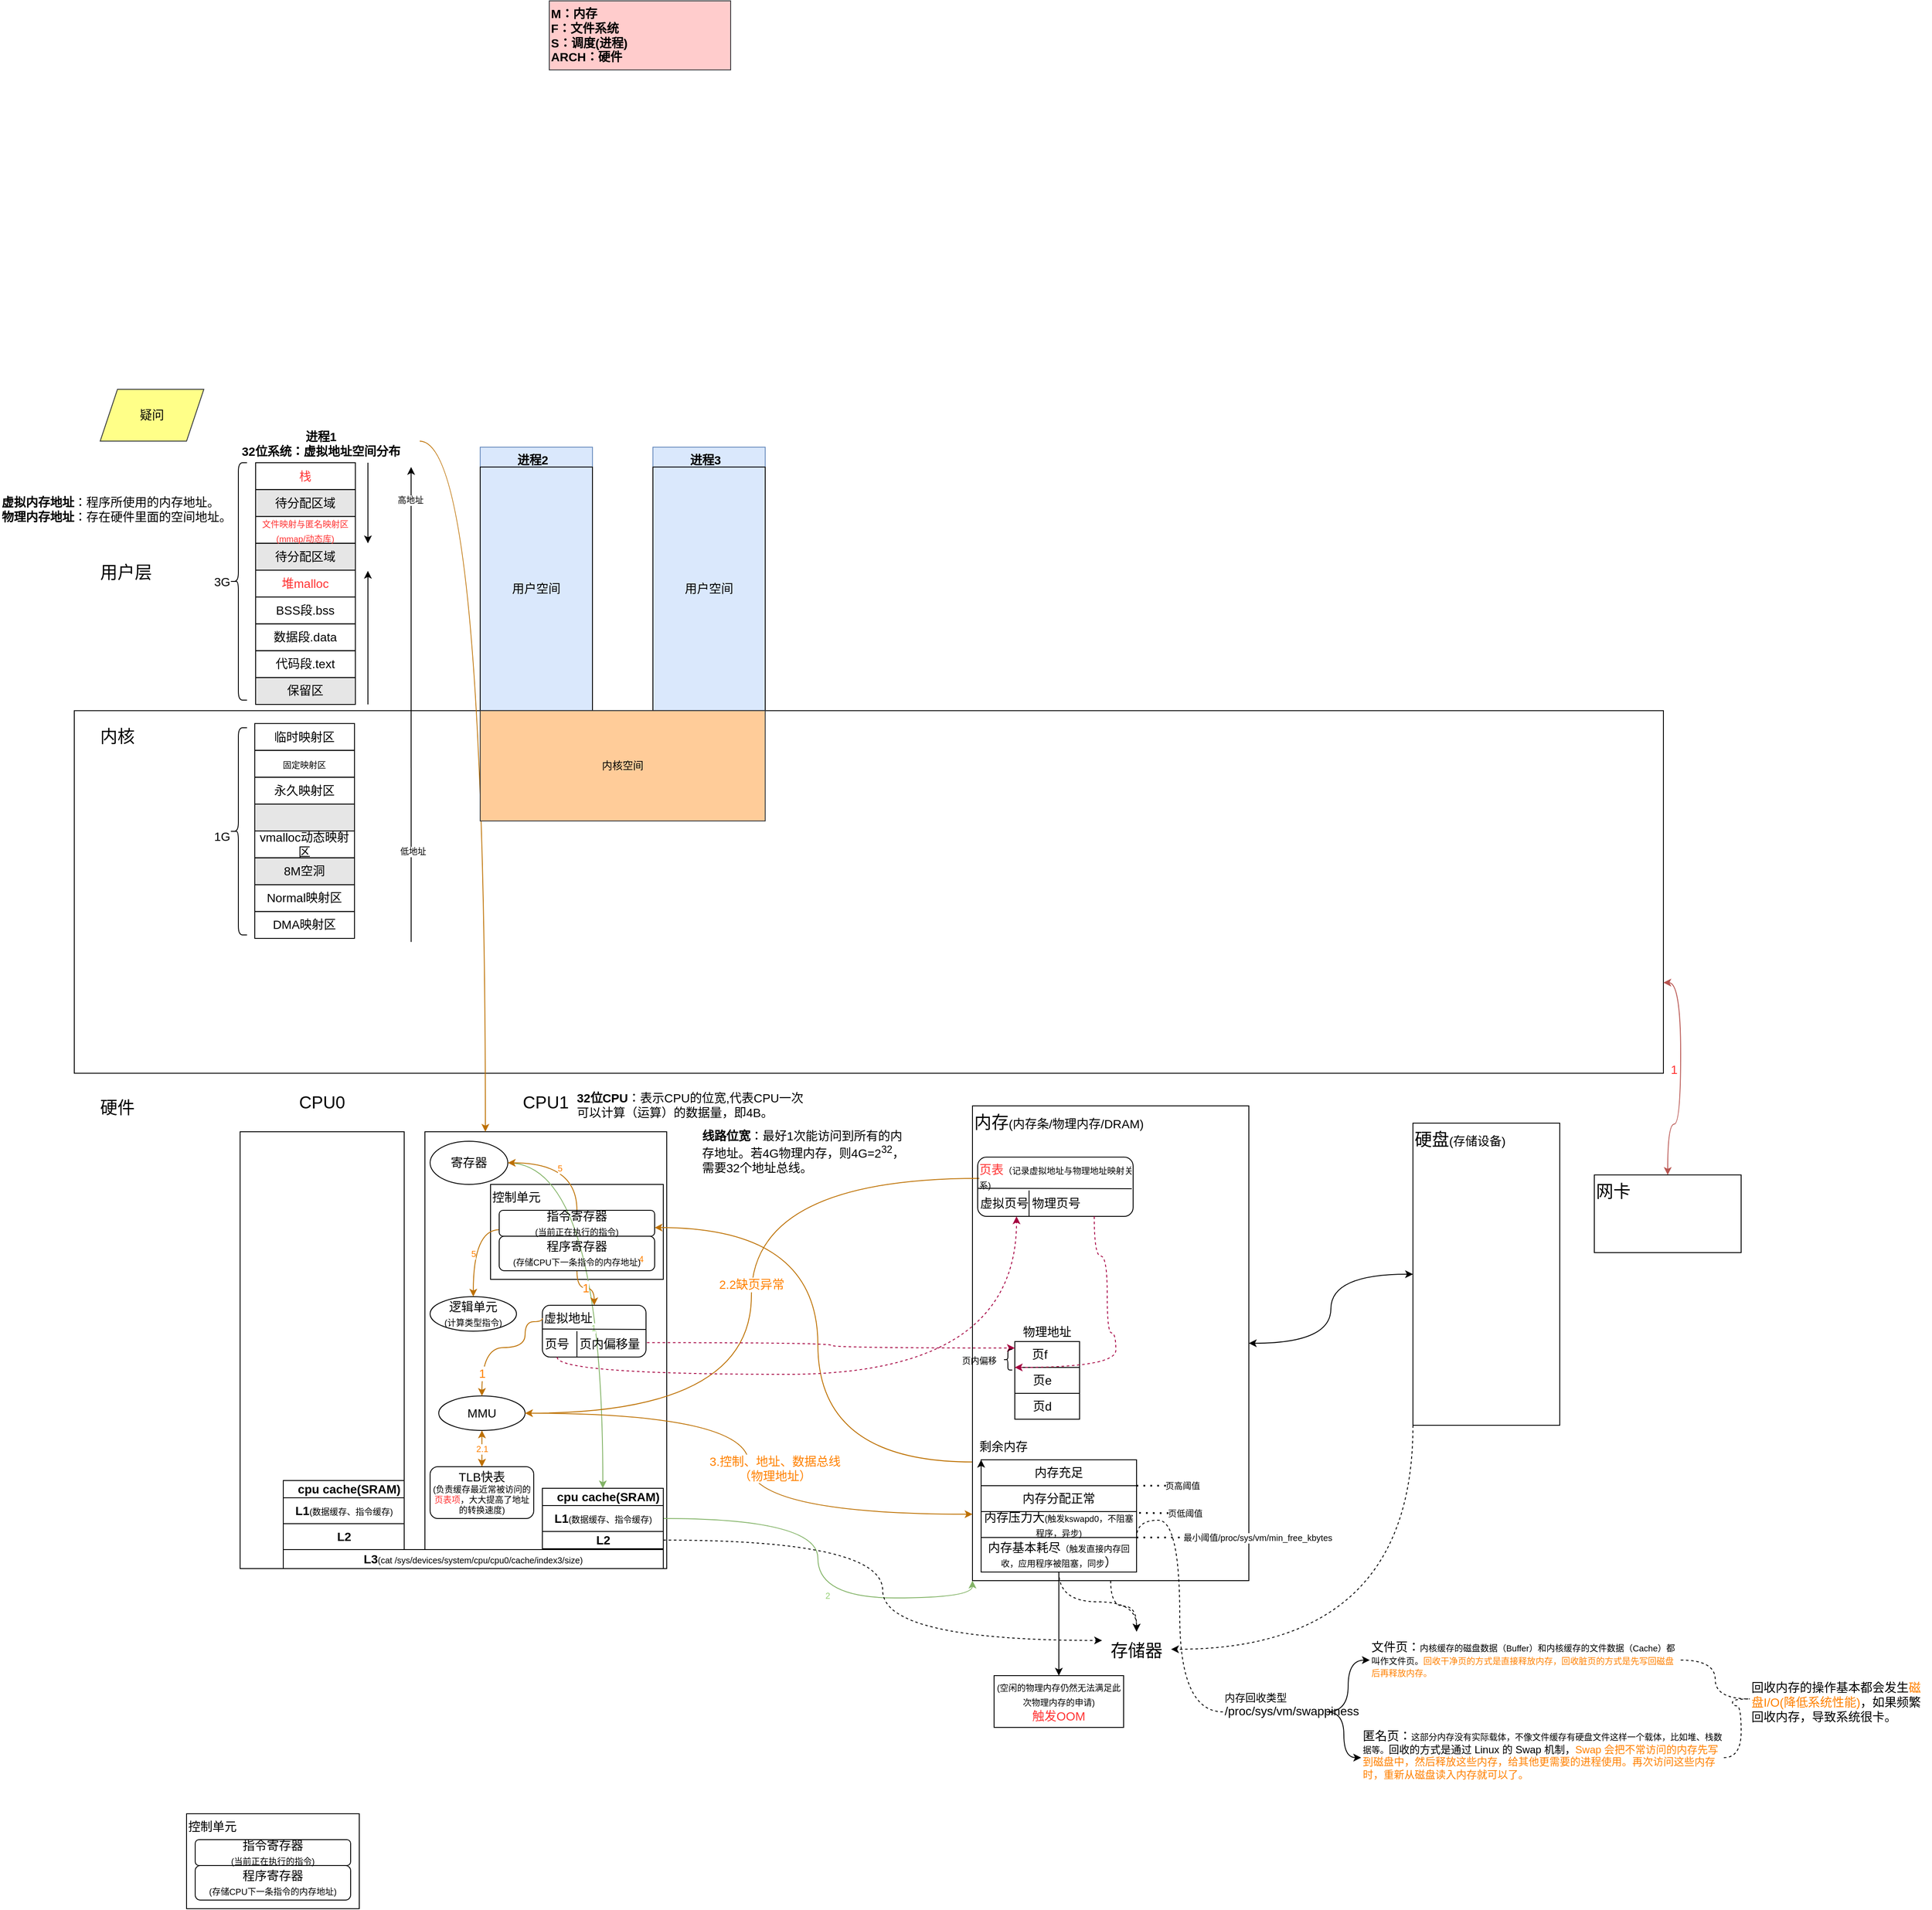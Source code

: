 <mxfile version="21.0.6" type="github">
  <diagram name="第 1 页" id="VpofHfH1nedOJpIeFxnD">
    <mxGraphModel dx="2501" dy="1933" grid="1" gridSize="10" guides="1" tooltips="1" connect="1" arrows="1" fold="1" page="1" pageScale="1" pageWidth="827" pageHeight="1169" math="0" shadow="0">
      <root>
        <mxCell id="0" />
        <mxCell id="1" parent="0" />
        <mxCell id="DIyC-fpvMkbPvDOknml4-1" value="" style="rounded=0;whiteSpace=wrap;html=1;" vertex="1" parent="1">
          <mxGeometry x="-10" y="522.22" width="1840" height="420" as="geometry" />
        </mxCell>
        <mxCell id="DIyC-fpvMkbPvDOknml4-2" value="&lt;p style=&quot;&quot;&gt;&lt;span style=&quot;background-color: initial;&quot;&gt;CPU1&lt;/span&gt;&lt;/p&gt;" style="rounded=0;whiteSpace=wrap;html=1;fontSize=20;fillColor=none;align=center;horizontal=1;fontFamily=Helvetica;flipH=0;flipV=1;labelPosition=center;verticalLabelPosition=top;verticalAlign=bottom;" vertex="1" parent="1">
          <mxGeometry x="396" y="1010" width="280" height="506" as="geometry" />
        </mxCell>
        <mxCell id="DIyC-fpvMkbPvDOknml4-3" value="控制单元" style="rounded=0;whiteSpace=wrap;html=1;fontFamily=Helvetica;fontSize=14;fontColor=#000000;fillColor=none;align=left;verticalAlign=top;" vertex="1" parent="1">
          <mxGeometry x="472" y="1071" width="200" height="110" as="geometry" />
        </mxCell>
        <mxCell id="DIyC-fpvMkbPvDOknml4-4" value="&lt;font style=&quot;font-size: 20px;&quot;&gt;内核&lt;/font&gt;" style="rounded=0;whiteSpace=wrap;html=1;strokeColor=none;fillColor=none;" vertex="1" parent="1">
          <mxGeometry y="530" width="80" height="41" as="geometry" />
        </mxCell>
        <mxCell id="DIyC-fpvMkbPvDOknml4-5" value="&lt;font style=&quot;font-size: 20px;&quot;&gt;硬件&lt;/font&gt;" style="rounded=0;whiteSpace=wrap;html=1;strokeColor=none;fillColor=none;" vertex="1" parent="1">
          <mxGeometry y="960" width="80" height="41" as="geometry" />
        </mxCell>
        <mxCell id="DIyC-fpvMkbPvDOknml4-6" value="&lt;p style=&quot;&quot;&gt;&lt;span style=&quot;background-color: initial;&quot;&gt;CPU0&lt;/span&gt;&lt;/p&gt;" style="rounded=0;whiteSpace=wrap;html=1;fontSize=20;fillColor=none;align=center;horizontal=1;fontFamily=Helvetica;flipH=0;flipV=1;labelPosition=center;verticalLabelPosition=top;verticalAlign=bottom;" vertex="1" parent="1">
          <mxGeometry x="182" y="1010" width="190" height="506" as="geometry" />
        </mxCell>
        <mxCell id="DIyC-fpvMkbPvDOknml4-7" style="edgeStyle=orthogonalEdgeStyle;curved=1;rounded=0;orthogonalLoop=1;jettySize=auto;html=1;fontFamily=Helvetica;fontSize=10;fontColor=#7EA6E0;startArrow=none;startFill=0;endArrow=classic;endFill=1;fillColor=#d5e8d4;strokeColor=#82b366;gradientColor=#97d077;" edge="1" parent="1" source="DIyC-fpvMkbPvDOknml4-9" target="DIyC-fpvMkbPvDOknml4-20">
          <mxGeometry relative="1" as="geometry" />
        </mxCell>
        <mxCell id="DIyC-fpvMkbPvDOknml4-8" value="1" style="edgeLabel;html=1;align=center;verticalAlign=middle;resizable=0;points=[];fontSize=10;fontFamily=Helvetica;fontColor=#97D077;" vertex="1" connectable="0" parent="DIyC-fpvMkbPvDOknml4-7">
          <mxGeometry x="0.234" y="-11" relative="1" as="geometry">
            <mxPoint as="offset" />
          </mxGeometry>
        </mxCell>
        <mxCell id="DIyC-fpvMkbPvDOknml4-9" value="寄存器" style="ellipse;whiteSpace=wrap;html=1;fontFamily=Helvetica;fontSize=14;fillColor=none;" vertex="1" parent="1">
          <mxGeometry x="402" y="1021" width="90" height="50" as="geometry" />
        </mxCell>
        <mxCell id="DIyC-fpvMkbPvDOknml4-10" value="逻辑单元&lt;br&gt;&lt;font style=&quot;font-size: 10px;&quot;&gt;(计算类型指令)&lt;/font&gt;" style="ellipse;whiteSpace=wrap;html=1;fontFamily=Helvetica;fontSize=14;fillColor=none;" vertex="1" parent="1">
          <mxGeometry x="402" y="1201" width="100" height="40" as="geometry" />
        </mxCell>
        <mxCell id="DIyC-fpvMkbPvDOknml4-11" style="edgeStyle=orthogonalEdgeStyle;curved=1;rounded=0;orthogonalLoop=1;jettySize=auto;html=1;exitX=0.5;exitY=1;exitDx=0;exitDy=0;dashed=1;fontFamily=Helvetica;fontSize=14;" edge="1" parent="1" source="DIyC-fpvMkbPvDOknml4-15" target="DIyC-fpvMkbPvDOknml4-27">
          <mxGeometry relative="1" as="geometry" />
        </mxCell>
        <mxCell id="DIyC-fpvMkbPvDOknml4-12" style="edgeStyle=orthogonalEdgeStyle;curved=1;rounded=0;orthogonalLoop=1;jettySize=auto;html=1;exitX=0;exitY=0.75;exitDx=0;exitDy=0;entryX=0.95;entryY=0.455;entryDx=0;entryDy=0;entryPerimeter=0;fontFamily=Helvetica;fontSize=10;fontColor=#000000;startArrow=none;startFill=0;endArrow=classic;endFill=1;fillColor=#f0a30a;strokeColor=#BD7000;" edge="1" parent="1" source="DIyC-fpvMkbPvDOknml4-15" target="DIyC-fpvMkbPvDOknml4-3">
          <mxGeometry relative="1" as="geometry" />
        </mxCell>
        <mxCell id="DIyC-fpvMkbPvDOknml4-13" value="4" style="edgeLabel;html=1;align=center;verticalAlign=middle;resizable=0;points=[];fontSize=10;fontFamily=Helvetica;fontColor=#FF8000;" vertex="1" connectable="0" parent="DIyC-fpvMkbPvDOknml4-12">
          <mxGeometry x="0.179" y="12" relative="1" as="geometry">
            <mxPoint x="-193" y="-38" as="offset" />
          </mxGeometry>
        </mxCell>
        <mxCell id="DIyC-fpvMkbPvDOknml4-14" style="edgeStyle=orthogonalEdgeStyle;curved=1;rounded=0;orthogonalLoop=1;jettySize=auto;html=1;entryX=0;entryY=0.5;entryDx=0;entryDy=0;fontFamily=Helvetica;fontSize=14;fontColor=#FF8000;startArrow=classic;startFill=1;endArrow=classic;endFill=1;" edge="1" parent="1" source="DIyC-fpvMkbPvDOknml4-15" target="DIyC-fpvMkbPvDOknml4-17">
          <mxGeometry relative="1" as="geometry" />
        </mxCell>
        <mxCell id="DIyC-fpvMkbPvDOknml4-15" value="&lt;font style=&quot;font-size: 20px;&quot;&gt;内存&lt;/font&gt;&lt;font style=&quot;font-size: 14px;&quot;&gt;(内存条/物理内存/DRAM)&lt;/font&gt;" style="rounded=0;whiteSpace=wrap;html=1;fontFamily=Helvetica;fontSize=14;fillColor=none;align=left;verticalAlign=top;" vertex="1" parent="1">
          <mxGeometry x="1030" y="980" width="320" height="550" as="geometry" />
        </mxCell>
        <mxCell id="DIyC-fpvMkbPvDOknml4-16" style="edgeStyle=orthogonalEdgeStyle;curved=1;rounded=0;orthogonalLoop=1;jettySize=auto;html=1;exitX=0;exitY=1;exitDx=0;exitDy=0;entryX=1;entryY=0.5;entryDx=0;entryDy=0;dashed=1;fontFamily=Helvetica;fontSize=14;" edge="1" parent="1" source="DIyC-fpvMkbPvDOknml4-17" target="DIyC-fpvMkbPvDOknml4-27">
          <mxGeometry relative="1" as="geometry" />
        </mxCell>
        <mxCell id="DIyC-fpvMkbPvDOknml4-17" value="&lt;span style=&quot;font-size: 20px;&quot;&gt;硬盘&lt;/span&gt;&lt;font style=&quot;font-size: 14px;&quot;&gt;(存储设备)&lt;/font&gt;" style="rounded=0;whiteSpace=wrap;html=1;fontFamily=Helvetica;fontSize=14;fillColor=none;align=left;verticalAlign=top;" vertex="1" parent="1">
          <mxGeometry x="1540" y="1000" width="170" height="350" as="geometry" />
        </mxCell>
        <mxCell id="DIyC-fpvMkbPvDOknml4-18" style="edgeStyle=orthogonalEdgeStyle;curved=1;rounded=0;orthogonalLoop=1;jettySize=auto;html=1;entryX=0;entryY=1;entryDx=0;entryDy=0;fontFamily=Helvetica;fontSize=10;fontColor=#7EA6E0;startArrow=none;startFill=0;endArrow=classic;endFill=1;fillColor=#d5e8d4;strokeColor=#82b366;gradientColor=#97d077;" edge="1" parent="1" source="DIyC-fpvMkbPvDOknml4-20" target="DIyC-fpvMkbPvDOknml4-15">
          <mxGeometry relative="1" as="geometry" />
        </mxCell>
        <mxCell id="DIyC-fpvMkbPvDOknml4-19" value="2" style="edgeLabel;html=1;align=center;verticalAlign=middle;resizable=0;points=[];fontSize=10;fontFamily=Helvetica;fontColor=#97D077;" vertex="1" connectable="0" parent="DIyC-fpvMkbPvDOknml4-18">
          <mxGeometry x="0.198" y="3" relative="1" as="geometry">
            <mxPoint as="offset" />
          </mxGeometry>
        </mxCell>
        <mxCell id="DIyC-fpvMkbPvDOknml4-20" value="&amp;nbsp; &amp;nbsp;cpu cache(SRAM)" style="swimlane;childLayout=stackLayout;resizeParent=1;resizeParentMax=0;horizontal=1;startSize=20;horizontalStack=0;html=1;fontFamily=Helvetica;fontSize=14;fillColor=none;" vertex="1" parent="1">
          <mxGeometry x="532" y="1423" width="140" height="70" as="geometry">
            <mxRectangle x="420" y="1420" width="160" height="30" as="alternateBounds" />
          </mxGeometry>
        </mxCell>
        <mxCell id="DIyC-fpvMkbPvDOknml4-21" value="L1&lt;span style=&quot;font-weight: normal;&quot;&gt;&lt;font style=&quot;font-size: 10px;&quot;&gt;(数据缓存、指令缓存)&lt;/font&gt;&lt;/span&gt;" style="swimlane;startSize=180;horizontal=1;html=1;fontFamily=Helvetica;fontSize=14;fillColor=none;" vertex="1" parent="DIyC-fpvMkbPvDOknml4-20">
          <mxGeometry y="20" width="140" height="30" as="geometry" />
        </mxCell>
        <mxCell id="DIyC-fpvMkbPvDOknml4-22" value="L2" style="swimlane;startSize=180;horizontal=1;html=1;fontFamily=Helvetica;fontSize=14;fillColor=none;" vertex="1" parent="DIyC-fpvMkbPvDOknml4-20">
          <mxGeometry y="50" width="140" height="20" as="geometry" />
        </mxCell>
        <mxCell id="DIyC-fpvMkbPvDOknml4-23" style="edgeStyle=orthogonalEdgeStyle;rounded=0;orthogonalLoop=1;jettySize=auto;html=1;exitX=0.5;exitY=1;exitDx=0;exitDy=0;fontFamily=Helvetica;fontSize=14;" edge="1" parent="DIyC-fpvMkbPvDOknml4-20" source="DIyC-fpvMkbPvDOknml4-22" target="DIyC-fpvMkbPvDOknml4-22">
          <mxGeometry relative="1" as="geometry" />
        </mxCell>
        <mxCell id="DIyC-fpvMkbPvDOknml4-24" style="edgeStyle=orthogonalEdgeStyle;curved=1;rounded=0;orthogonalLoop=1;jettySize=auto;html=1;exitX=0.5;exitY=1;exitDx=0;exitDy=0;entryX=0.5;entryY=0;entryDx=0;entryDy=0;dashed=1;fontFamily=Helvetica;fontSize=14;fontColor=#FF3333;strokeColor=none;endArrow=blockThin;endFill=1;" edge="1" parent="1" source="DIyC-fpvMkbPvDOknml4-26">
          <mxGeometry relative="1" as="geometry">
            <mxPoint x="462" y="1386" as="targetPoint" />
          </mxGeometry>
        </mxCell>
        <mxCell id="DIyC-fpvMkbPvDOknml4-25" value="" style="edgeStyle=orthogonalEdgeStyle;curved=1;rounded=0;orthogonalLoop=1;jettySize=auto;html=1;strokeColor=#FF8000;fontFamily=Helvetica;fontSize=14;fontColor=#FF3333;startArrow=none;startFill=0;endArrow=classic;endFill=1;" edge="1" parent="1" source="DIyC-fpvMkbPvDOknml4-26" target="DIyC-fpvMkbPvDOknml4-78">
          <mxGeometry relative="1" as="geometry" />
        </mxCell>
        <mxCell id="DIyC-fpvMkbPvDOknml4-26" value="MMU" style="ellipse;whiteSpace=wrap;html=1;fontFamily=Helvetica;fontSize=14;fillColor=none;" vertex="1" parent="1">
          <mxGeometry x="412" y="1316" width="100" height="40" as="geometry" />
        </mxCell>
        <mxCell id="DIyC-fpvMkbPvDOknml4-27" value="&lt;span style=&quot;font-size: 20px;&quot;&gt;存储器&lt;/span&gt;" style="rounded=0;whiteSpace=wrap;html=1;strokeColor=none;fillColor=none;" vertex="1" parent="1">
          <mxGeometry x="1180" y="1589" width="80" height="41" as="geometry" />
        </mxCell>
        <mxCell id="DIyC-fpvMkbPvDOknml4-28" style="edgeStyle=orthogonalEdgeStyle;rounded=0;orthogonalLoop=1;jettySize=auto;html=1;entryX=0;entryY=0.25;entryDx=0;entryDy=0;fontFamily=Helvetica;fontSize=14;curved=1;dashed=1;" edge="1" parent="1" source="DIyC-fpvMkbPvDOknml4-22" target="DIyC-fpvMkbPvDOknml4-27">
          <mxGeometry relative="1" as="geometry" />
        </mxCell>
        <mxCell id="DIyC-fpvMkbPvDOknml4-29" value="2.1" style="edgeStyle=orthogonalEdgeStyle;curved=1;rounded=0;orthogonalLoop=1;jettySize=auto;html=1;entryX=0.5;entryY=1;entryDx=0;entryDy=0;fontFamily=Helvetica;fontSize=10;fontColor=#FF8000;startArrow=classic;startFill=1;endArrow=classic;endFill=1;exitX=0.5;exitY=0;exitDx=0;exitDy=0;fillColor=#f0a30a;strokeColor=#BD7000;" edge="1" parent="1" source="DIyC-fpvMkbPvDOknml4-78" target="DIyC-fpvMkbPvDOknml4-26">
          <mxGeometry relative="1" as="geometry">
            <mxPoint x="462" y="1386" as="sourcePoint" />
            <mxPoint as="offset" />
          </mxGeometry>
        </mxCell>
        <mxCell id="DIyC-fpvMkbPvDOknml4-30" value="&lt;span style=&quot;font-size: 20px;&quot;&gt;用户层&lt;/span&gt;" style="rounded=0;whiteSpace=wrap;html=1;strokeColor=none;fillColor=none;" vertex="1" parent="1">
          <mxGeometry x="10" y="340" width="80" height="41" as="geometry" />
        </mxCell>
        <mxCell id="DIyC-fpvMkbPvDOknml4-31" value="&lt;font style=&quot;font-size: 14px;&quot;&gt;&lt;b&gt;32位CPU&lt;/b&gt;：表示CPU的位宽,代表CPU一次可以计算（运算）的数据量，即4B。&lt;br&gt;&lt;br&gt;&lt;/font&gt;" style="rounded=0;whiteSpace=wrap;html=1;strokeColor=none;fillColor=none;align=left;verticalAlign=top;" vertex="1" parent="1">
          <mxGeometry x="570" y="955.5" width="270" height="50" as="geometry" />
        </mxCell>
        <mxCell id="DIyC-fpvMkbPvDOknml4-32" value="" style="group" vertex="1" connectable="0" parent="1">
          <mxGeometry x="130" y="1800" width="190" height="110" as="geometry" />
        </mxCell>
        <mxCell id="DIyC-fpvMkbPvDOknml4-33" value="指令寄存器&lt;br&gt;&lt;font style=&quot;font-size: 10px;&quot;&gt;(当前正在执行的指令)&lt;/font&gt;" style="rounded=1;whiteSpace=wrap;html=1;fontFamily=Helvetica;fontSize=14;fontColor=#000000;fillColor=none;" vertex="1" parent="DIyC-fpvMkbPvDOknml4-32">
          <mxGeometry y="30" width="180" height="30" as="geometry" />
        </mxCell>
        <mxCell id="DIyC-fpvMkbPvDOknml4-34" value="程序寄存器&lt;br&gt;&lt;font style=&quot;font-size: 10px;&quot;&gt;(存储CPU下一条指令的内存地址)&lt;/font&gt;" style="rounded=1;whiteSpace=wrap;html=1;fontFamily=Helvetica;fontSize=14;fontColor=#000000;fillColor=none;" vertex="1" parent="DIyC-fpvMkbPvDOknml4-32">
          <mxGeometry y="60" width="180" height="40" as="geometry" />
        </mxCell>
        <mxCell id="DIyC-fpvMkbPvDOknml4-35" value="控制单元" style="rounded=0;whiteSpace=wrap;html=1;fontFamily=Helvetica;fontSize=14;fontColor=#000000;fillColor=none;align=left;verticalAlign=top;" vertex="1" parent="DIyC-fpvMkbPvDOknml4-32">
          <mxGeometry x="-10" width="200" height="110" as="geometry" />
        </mxCell>
        <mxCell id="DIyC-fpvMkbPvDOknml4-36" style="edgeStyle=orthogonalEdgeStyle;curved=1;rounded=0;orthogonalLoop=1;jettySize=auto;html=1;fontFamily=Helvetica;fontSize=10;fontColor=#000000;startArrow=none;startFill=0;endArrow=classic;endFill=1;exitX=0;exitY=0.75;exitDx=0;exitDy=0;fillColor=#f0a30a;strokeColor=#BD7000;" edge="1" parent="1" source="DIyC-fpvMkbPvDOknml4-40" target="DIyC-fpvMkbPvDOknml4-10">
          <mxGeometry relative="1" as="geometry">
            <Array as="points">
              <mxPoint x="452" y="1124" />
            </Array>
          </mxGeometry>
        </mxCell>
        <mxCell id="DIyC-fpvMkbPvDOknml4-37" value="5" style="edgeLabel;html=1;align=center;verticalAlign=middle;resizable=0;points=[];fontSize=10;fontFamily=Helvetica;fontColor=#FF8000;" vertex="1" connectable="0" parent="DIyC-fpvMkbPvDOknml4-36">
          <mxGeometry x="-0.004" y="7" relative="1" as="geometry">
            <mxPoint x="-7" y="4" as="offset" />
          </mxGeometry>
        </mxCell>
        <mxCell id="DIyC-fpvMkbPvDOknml4-38" style="edgeStyle=orthogonalEdgeStyle;curved=1;rounded=0;orthogonalLoop=1;jettySize=auto;html=1;entryX=1;entryY=0.5;entryDx=0;entryDy=0;fontFamily=Helvetica;fontSize=10;fontColor=#000000;startArrow=none;startFill=0;endArrow=classic;endFill=1;fillColor=#f0a30a;strokeColor=#BD7000;" edge="1" parent="1" source="DIyC-fpvMkbPvDOknml4-40" target="DIyC-fpvMkbPvDOknml4-9">
          <mxGeometry relative="1" as="geometry" />
        </mxCell>
        <mxCell id="DIyC-fpvMkbPvDOknml4-39" value="&lt;font color=&quot;#ff8000&quot;&gt;5&lt;/font&gt;" style="edgeLabel;html=1;align=center;verticalAlign=middle;resizable=0;points=[];fontSize=10;fontFamily=Helvetica;fontColor=#000000;" vertex="1" connectable="0" parent="DIyC-fpvMkbPvDOknml4-38">
          <mxGeometry x="-0.352" y="17" relative="1" as="geometry">
            <mxPoint x="-3" y="-6" as="offset" />
          </mxGeometry>
        </mxCell>
        <mxCell id="DIyC-fpvMkbPvDOknml4-40" value="指令寄存器&lt;br&gt;&lt;font style=&quot;font-size: 10px;&quot;&gt;(当前正在执行的指令)&lt;/font&gt;" style="rounded=1;whiteSpace=wrap;html=1;fontFamily=Helvetica;fontSize=14;fontColor=#000000;fillColor=none;" vertex="1" parent="1">
          <mxGeometry x="482" y="1101" width="180" height="30" as="geometry" />
        </mxCell>
        <mxCell id="DIyC-fpvMkbPvDOknml4-41" value="1" style="edgeStyle=orthogonalEdgeStyle;curved=1;rounded=0;orthogonalLoop=1;jettySize=auto;html=1;strokeColor=#BD7000;fontFamily=Helvetica;fontSize=14;fontColor=#FF8000;startArrow=none;startFill=0;endArrow=classic;endFill=1;fillColor=#f0a30a;" edge="1" parent="1" source="DIyC-fpvMkbPvDOknml4-42" target="DIyC-fpvMkbPvDOknml4-83">
          <mxGeometry relative="1" as="geometry" />
        </mxCell>
        <mxCell id="DIyC-fpvMkbPvDOknml4-42" value="程序寄存器&lt;br&gt;&lt;font style=&quot;font-size: 10px;&quot;&gt;(存储CPU下一条指令的内存地址)&lt;/font&gt;" style="rounded=1;whiteSpace=wrap;html=1;fontFamily=Helvetica;fontSize=14;fontColor=#000000;fillColor=none;" vertex="1" parent="1">
          <mxGeometry x="482" y="1131" width="180" height="40" as="geometry" />
        </mxCell>
        <mxCell id="DIyC-fpvMkbPvDOknml4-43" value="&amp;nbsp; &amp;nbsp;cpu cache(SRAM)" style="swimlane;childLayout=stackLayout;resizeParent=1;resizeParentMax=0;horizontal=1;startSize=20;horizontalStack=0;html=1;fontFamily=Helvetica;fontSize=14;fillColor=none;" vertex="1" parent="1">
          <mxGeometry x="232" y="1414" width="140" height="80" as="geometry">
            <mxRectangle x="420" y="1420" width="160" height="30" as="alternateBounds" />
          </mxGeometry>
        </mxCell>
        <mxCell id="DIyC-fpvMkbPvDOknml4-44" value="L1&lt;span style=&quot;font-weight: normal;&quot;&gt;&lt;font style=&quot;font-size: 10px;&quot;&gt;(数据缓存、指令缓存)&lt;/font&gt;&lt;/span&gt;" style="swimlane;startSize=180;horizontal=1;html=1;fontFamily=Helvetica;fontSize=14;fillColor=none;" vertex="1" parent="DIyC-fpvMkbPvDOknml4-43">
          <mxGeometry y="20" width="140" height="30" as="geometry" />
        </mxCell>
        <mxCell id="DIyC-fpvMkbPvDOknml4-45" value="L2" style="swimlane;startSize=180;horizontal=1;html=1;fontFamily=Helvetica;fontSize=14;fillColor=none;" vertex="1" parent="DIyC-fpvMkbPvDOknml4-43">
          <mxGeometry y="50" width="140" height="30" as="geometry" />
        </mxCell>
        <mxCell id="DIyC-fpvMkbPvDOknml4-46" style="edgeStyle=orthogonalEdgeStyle;rounded=0;orthogonalLoop=1;jettySize=auto;html=1;exitX=0.5;exitY=1;exitDx=0;exitDy=0;fontFamily=Helvetica;fontSize=14;" edge="1" parent="DIyC-fpvMkbPvDOknml4-43" source="DIyC-fpvMkbPvDOknml4-45" target="DIyC-fpvMkbPvDOknml4-45">
          <mxGeometry relative="1" as="geometry" />
        </mxCell>
        <mxCell id="DIyC-fpvMkbPvDOknml4-47" value="&lt;b&gt;&lt;font style=&quot;font-size: 14px;&quot;&gt;L3&lt;/font&gt;&lt;/b&gt;(cat /sys/devices/system/cpu/cpu0/cache/index3/size)" style="rounded=0;whiteSpace=wrap;html=1;fontFamily=Helvetica;fontSize=10;" vertex="1" parent="1">
          <mxGeometry x="232" y="1494" width="440" height="22" as="geometry" />
        </mxCell>
        <mxCell id="DIyC-fpvMkbPvDOknml4-48" value="3.控制、地址、数据总线&lt;br&gt;&lt;font&gt;（物理地址）&lt;/font&gt;" style="edgeStyle=orthogonalEdgeStyle;curved=1;rounded=0;orthogonalLoop=1;jettySize=auto;html=1;entryX=0;entryY=0.86;entryDx=0;entryDy=0;entryPerimeter=0;fontFamily=Helvetica;fontSize=14;fontColor=#FF8000;exitX=1;exitY=0.5;exitDx=0;exitDy=0;startArrow=none;startFill=0;fillColor=#f0a30a;strokeColor=#BD7000;" edge="1" parent="1" source="DIyC-fpvMkbPvDOknml4-26" target="DIyC-fpvMkbPvDOknml4-15">
          <mxGeometry x="0.017" y="30" relative="1" as="geometry">
            <mxPoint as="offset" />
          </mxGeometry>
        </mxCell>
        <mxCell id="DIyC-fpvMkbPvDOknml4-49" style="rounded=0;orthogonalLoop=1;jettySize=auto;html=1;entryX=1;entryY=0.75;entryDx=0;entryDy=0;fontFamily=Helvetica;fontSize=14;fontColor=#FF3333;startArrow=classic;startFill=1;endArrow=classic;endFill=1;edgeStyle=orthogonalEdgeStyle;curved=1;fillColor=#f8cecc;gradientColor=#ea6b66;strokeColor=#b85450;" edge="1" parent="1" source="DIyC-fpvMkbPvDOknml4-51" target="DIyC-fpvMkbPvDOknml4-1">
          <mxGeometry relative="1" as="geometry" />
        </mxCell>
        <mxCell id="DIyC-fpvMkbPvDOknml4-50" value="1" style="edgeLabel;html=1;align=center;verticalAlign=middle;resizable=0;points=[];fontSize=14;fontFamily=Helvetica;fontColor=#FF3333;" vertex="1" connectable="0" parent="DIyC-fpvMkbPvDOknml4-49">
          <mxGeometry x="0.061" y="8" relative="1" as="geometry">
            <mxPoint as="offset" />
          </mxGeometry>
        </mxCell>
        <mxCell id="DIyC-fpvMkbPvDOknml4-51" value="&lt;font style=&quot;font-size: 20px;&quot;&gt;网卡&lt;/font&gt;" style="rounded=0;whiteSpace=wrap;html=1;fontFamily=Helvetica;fontSize=14;fillColor=none;align=left;verticalAlign=top;" vertex="1" parent="1">
          <mxGeometry x="1750" y="1060" width="170" height="90" as="geometry" />
        </mxCell>
        <mxCell id="DIyC-fpvMkbPvDOknml4-52" value="&lt;font style=&quot;font-size: 14px;&quot;&gt;M：内存&lt;br&gt;F：文件系统&lt;br&gt;S：调度(进程)&lt;br&gt;ARCH：硬件&lt;br&gt;&lt;/font&gt;" style="rounded=0;whiteSpace=wrap;html=1;strokeColor=#36393d;fillColor=#ffcccc;align=left;verticalAlign=top;fontStyle=1" vertex="1" parent="1">
          <mxGeometry x="540" y="-300" width="210" height="80" as="geometry" />
        </mxCell>
        <mxCell id="DIyC-fpvMkbPvDOknml4-53" value="疑问" style="shape=parallelogram;perimeter=parallelogramPerimeter;whiteSpace=wrap;html=1;fixedSize=1;strokeColor=#36393d;fontFamily=Helvetica;fontSize=14;fillColor=#ffff88;" vertex="1" parent="1">
          <mxGeometry x="20" y="150" width="120" height="60" as="geometry" />
        </mxCell>
        <mxCell id="DIyC-fpvMkbPvDOknml4-54" value="&lt;font color=&quot;#000000&quot;&gt;DMA映射区&lt;/font&gt;" style="rounded=0;whiteSpace=wrap;html=1;strokeColor=#000000;fontFamily=Helvetica;fontSize=14;fontColor=#FF3333;fillColor=none;" vertex="1" parent="1">
          <mxGeometry x="199" y="754.889" width="115.464" height="31.111" as="geometry" />
        </mxCell>
        <mxCell id="DIyC-fpvMkbPvDOknml4-55" value="&lt;font color=&quot;#000000&quot;&gt;Normal映射区&lt;/font&gt;" style="rounded=0;whiteSpace=wrap;html=1;strokeColor=#000000;fontFamily=Helvetica;fontSize=14;fontColor=#FF3333;fillColor=none;" vertex="1" parent="1">
          <mxGeometry x="199" y="723.778" width="115.464" height="31.111" as="geometry" />
        </mxCell>
        <mxCell id="DIyC-fpvMkbPvDOknml4-56" value="&lt;font color=&quot;#000000&quot;&gt;8M空洞&lt;/font&gt;" style="rounded=0;whiteSpace=wrap;html=1;strokeColor=#000000;fontFamily=Helvetica;fontSize=14;fontColor=#FF3333;fillColor=#E6E6E6;" vertex="1" parent="1">
          <mxGeometry x="199" y="692.667" width="115.464" height="31.111" as="geometry" />
        </mxCell>
        <mxCell id="DIyC-fpvMkbPvDOknml4-57" value="&lt;font color=&quot;#000000&quot;&gt;vmalloc动态映射区&lt;/font&gt;" style="rounded=0;whiteSpace=wrap;html=1;strokeColor=#000000;fontFamily=Helvetica;fontSize=14;fontColor=#FF3333;fillColor=none;" vertex="1" parent="1">
          <mxGeometry x="199" y="661.556" width="115.464" height="31.111" as="geometry" />
        </mxCell>
        <mxCell id="DIyC-fpvMkbPvDOknml4-58" value="" style="rounded=0;whiteSpace=wrap;html=1;strokeColor=#000000;fontFamily=Helvetica;fontSize=14;fontColor=#FF3333;fillColor=#E6E6E6;" vertex="1" parent="1">
          <mxGeometry x="199" y="630.444" width="115.464" height="31.111" as="geometry" />
        </mxCell>
        <mxCell id="DIyC-fpvMkbPvDOknml4-59" value="&lt;font color=&quot;#000000&quot;&gt;永久映射区&lt;/font&gt;" style="rounded=0;whiteSpace=wrap;html=1;strokeColor=#000000;fontFamily=Helvetica;fontSize=14;fontColor=#FF3333;fillColor=none;" vertex="1" parent="1">
          <mxGeometry x="199" y="599.333" width="115.464" height="31.111" as="geometry" />
        </mxCell>
        <mxCell id="DIyC-fpvMkbPvDOknml4-60" value="&lt;font color=&quot;#000000&quot; style=&quot;font-size: 10px;&quot;&gt;固定映射区&lt;/font&gt;" style="rounded=0;whiteSpace=wrap;html=1;strokeColor=#000000;fontFamily=Helvetica;fontSize=14;fontColor=#FF3333;fillColor=none;" vertex="1" parent="1">
          <mxGeometry x="199" y="568.222" width="115.464" height="31.111" as="geometry" />
        </mxCell>
        <mxCell id="DIyC-fpvMkbPvDOknml4-61" value="&lt;font color=&quot;#000000&quot;&gt;临时映射区&lt;/font&gt;" style="rounded=0;whiteSpace=wrap;html=1;strokeColor=#000000;fontFamily=Helvetica;fontSize=14;fontColor=#FF3333;fillColor=none;" vertex="1" parent="1">
          <mxGeometry x="199" y="537.111" width="115.464" height="31.111" as="geometry" />
        </mxCell>
        <mxCell id="DIyC-fpvMkbPvDOknml4-62" value="&lt;div style=&quot;text-align: center;&quot;&gt;&lt;b style=&quot;font-size: 14px; background-color: initial;&quot;&gt;进程1&lt;/b&gt;&lt;/div&gt;&lt;font style=&quot;font-size: 14px;&quot;&gt;&lt;b&gt;32位系统：虚拟地址空间分布&lt;/b&gt;&lt;br&gt;&lt;/font&gt;" style="rounded=0;whiteSpace=wrap;html=1;strokeColor=none;fillColor=none;align=left;verticalAlign=top;" vertex="1" parent="1">
          <mxGeometry x="182" y="190" width="208" height="40" as="geometry" />
        </mxCell>
        <mxCell id="DIyC-fpvMkbPvDOknml4-63" style="edgeStyle=orthogonalEdgeStyle;curved=1;rounded=0;orthogonalLoop=1;jettySize=auto;html=1;entryX=0.25;entryY=0;entryDx=0;entryDy=0;fontFamily=Helvetica;fontSize=14;fontColor=#FF8000;startArrow=none;startFill=0;endArrow=classic;endFill=1;exitX=1;exitY=0.5;exitDx=0;exitDy=0;fillColor=#f0a30a;strokeColor=#BD7000;" edge="1" parent="1" source="DIyC-fpvMkbPvDOknml4-62" target="DIyC-fpvMkbPvDOknml4-2">
          <mxGeometry relative="1" as="geometry" />
        </mxCell>
        <mxCell id="DIyC-fpvMkbPvDOknml4-64" value="&lt;font color=&quot;#000000&quot;&gt;保留区&lt;/font&gt;" style="rounded=0;whiteSpace=wrap;html=1;strokeColor=#000000;fontFamily=Helvetica;fontSize=14;fontColor=#FF3333;fillColor=#E6E6E6;" vertex="1" parent="1">
          <mxGeometry x="200" y="483.889" width="115.464" height="31.111" as="geometry" />
        </mxCell>
        <mxCell id="DIyC-fpvMkbPvDOknml4-65" value="&lt;font color=&quot;#000000&quot;&gt;代码段.text&lt;/font&gt;" style="rounded=0;whiteSpace=wrap;html=1;strokeColor=#000000;fontFamily=Helvetica;fontSize=14;fontColor=#FF3333;fillColor=none;" vertex="1" parent="1">
          <mxGeometry x="200" y="452.778" width="115.464" height="31.111" as="geometry" />
        </mxCell>
        <mxCell id="DIyC-fpvMkbPvDOknml4-66" value="&lt;font color=&quot;#000000&quot;&gt;数据段.data&lt;/font&gt;" style="rounded=0;whiteSpace=wrap;html=1;strokeColor=#000000;fontFamily=Helvetica;fontSize=14;fontColor=#FF3333;fillColor=none;" vertex="1" parent="1">
          <mxGeometry x="200" y="421.667" width="115.464" height="31.111" as="geometry" />
        </mxCell>
        <mxCell id="DIyC-fpvMkbPvDOknml4-67" value="&lt;font color=&quot;#000000&quot;&gt;BSS段.bss&lt;/font&gt;" style="rounded=0;whiteSpace=wrap;html=1;strokeColor=#000000;fontFamily=Helvetica;fontSize=14;fontColor=#FF3333;fillColor=none;" vertex="1" parent="1">
          <mxGeometry x="200" y="390.556" width="115.464" height="31.111" as="geometry" />
        </mxCell>
        <mxCell id="DIyC-fpvMkbPvDOknml4-68" value="堆malloc" style="rounded=0;whiteSpace=wrap;html=1;strokeColor=#000000;fontFamily=Helvetica;fontSize=14;fontColor=#FF3333;fillColor=none;" vertex="1" parent="1">
          <mxGeometry x="200" y="359.444" width="115.464" height="31.111" as="geometry" />
        </mxCell>
        <mxCell id="DIyC-fpvMkbPvDOknml4-69" value="&lt;font color=&quot;#000000&quot;&gt;待分配区域&lt;/font&gt;" style="rounded=0;whiteSpace=wrap;html=1;strokeColor=#000000;fontFamily=Helvetica;fontSize=14;fontColor=#FF3333;fillColor=#E6E6E6;" vertex="1" parent="1">
          <mxGeometry x="200" y="328.333" width="115.464" height="31.111" as="geometry" />
        </mxCell>
        <mxCell id="DIyC-fpvMkbPvDOknml4-70" value="&lt;font style=&quot;font-size: 10px;&quot;&gt;文件映射与匿名映射区(mmap/动态库)&lt;/font&gt;" style="rounded=0;whiteSpace=wrap;html=1;strokeColor=#000000;fontFamily=Helvetica;fontSize=14;fontColor=#FF3333;fillColor=none;" vertex="1" parent="1">
          <mxGeometry x="200" y="297.222" width="115.464" height="31.111" as="geometry" />
        </mxCell>
        <mxCell id="DIyC-fpvMkbPvDOknml4-71" value="&lt;font color=&quot;#000000&quot;&gt;待分配区域&lt;/font&gt;" style="rounded=0;whiteSpace=wrap;html=1;strokeColor=#000000;fontFamily=Helvetica;fontSize=14;fontColor=#FF3333;fillColor=#E6E6E6;" vertex="1" parent="1">
          <mxGeometry x="200" y="266.111" width="115.464" height="31.111" as="geometry" />
        </mxCell>
        <mxCell id="DIyC-fpvMkbPvDOknml4-72" value="栈" style="rounded=0;whiteSpace=wrap;html=1;strokeColor=#000000;fontFamily=Helvetica;fontSize=14;fontColor=#FF3333;fillColor=none;" vertex="1" parent="1">
          <mxGeometry x="200" y="235" width="115.464" height="31.111" as="geometry" />
        </mxCell>
        <mxCell id="DIyC-fpvMkbPvDOknml4-73" value="" style="endArrow=classic;html=1;rounded=0;fontFamily=Helvetica;fontSize=10;fontColor=#FF3333;curved=1;" edge="1" parent="1">
          <mxGeometry width="50" height="50" relative="1" as="geometry">
            <mxPoint x="330.002" y="235" as="sourcePoint" />
            <mxPoint x="330.002" y="328.333" as="targetPoint" />
          </mxGeometry>
        </mxCell>
        <mxCell id="DIyC-fpvMkbPvDOknml4-74" value="" style="endArrow=classic;html=1;rounded=0;fontFamily=Helvetica;fontSize=10;fontColor=#FF3333;curved=1;" edge="1" parent="1">
          <mxGeometry width="50" height="50" relative="1" as="geometry">
            <mxPoint x="330" y="515" as="sourcePoint" />
            <mxPoint x="330" y="360.296" as="targetPoint" />
          </mxGeometry>
        </mxCell>
        <mxCell id="DIyC-fpvMkbPvDOknml4-75" value="" style="endArrow=classic;html=1;rounded=0;fontFamily=Helvetica;fontSize=10;fontColor=#FF3333;curved=1;exitX=0.212;exitY=0.638;exitDx=0;exitDy=0;exitPerimeter=0;" edge="1" parent="1" source="DIyC-fpvMkbPvDOknml4-1">
          <mxGeometry width="50" height="50" relative="1" as="geometry">
            <mxPoint x="380" y="394.7" as="sourcePoint" />
            <mxPoint x="380" y="239.996" as="targetPoint" />
          </mxGeometry>
        </mxCell>
        <mxCell id="DIyC-fpvMkbPvDOknml4-76" value="高地址" style="edgeLabel;html=1;align=center;verticalAlign=middle;resizable=0;points=[];fontSize=10;fontFamily=Helvetica;fontColor=#000000;" vertex="1" connectable="0" parent="DIyC-fpvMkbPvDOknml4-75">
          <mxGeometry x="0.862" y="1" relative="1" as="geometry">
            <mxPoint as="offset" />
          </mxGeometry>
        </mxCell>
        <mxCell id="DIyC-fpvMkbPvDOknml4-77" value="低地址" style="edgeLabel;html=1;align=center;verticalAlign=middle;resizable=0;points=[];fontSize=10;fontFamily=Helvetica;fontColor=#000000;" vertex="1" connectable="0" parent="DIyC-fpvMkbPvDOknml4-75">
          <mxGeometry x="-0.618" y="-2" relative="1" as="geometry">
            <mxPoint as="offset" />
          </mxGeometry>
        </mxCell>
        <mxCell id="DIyC-fpvMkbPvDOknml4-78" value="&lt;font style=&quot;font-size: 14px;&quot;&gt;TLB快表&lt;/font&gt;&lt;br style=&quot;border-color: var(--border-color); font-size: 14px;&quot;&gt;&lt;font style=&quot;border-color: var(--border-color);&quot;&gt;(负责缓存最近常被访问的&lt;font color=&quot;#ff3333&quot;&gt;页表项&lt;/font&gt;，大大提高了地址的转换速度)&lt;/font&gt;" style="rounded=1;whiteSpace=wrap;html=1;fontFamily=Helvetica;fontSize=10;" vertex="1" parent="1">
          <mxGeometry x="402" y="1398" width="120" height="60" as="geometry" />
        </mxCell>
        <mxCell id="DIyC-fpvMkbPvDOknml4-79" value="&lt;font style=&quot;font-size: 14px;&quot;&gt;&lt;b&gt;虚拟内存地址&lt;/b&gt;：程序所使用的内存地址。&lt;br&gt;&lt;b&gt;物理内存地址&lt;/b&gt;：存在硬件里面的空间地址。&lt;br&gt;&lt;/font&gt;" style="rounded=0;whiteSpace=wrap;html=1;strokeColor=none;fillColor=none;align=left;verticalAlign=top;" vertex="1" parent="1">
          <mxGeometry x="-96" y="266.11" width="286" height="50" as="geometry" />
        </mxCell>
        <mxCell id="DIyC-fpvMkbPvDOknml4-80" style="edgeStyle=orthogonalEdgeStyle;curved=1;rounded=0;orthogonalLoop=1;jettySize=auto;html=1;entryX=1;entryY=0.5;entryDx=0;entryDy=0;fontFamily=Helvetica;fontSize=14;fontColor=#FF3333;startArrow=none;startFill=0;endArrow=classic;endFill=1;fillColor=#f0a30a;strokeColor=#BD7000;exitX=0.011;exitY=0.358;exitDx=0;exitDy=0;exitPerimeter=0;" edge="1" parent="1" source="DIyC-fpvMkbPvDOknml4-91" target="DIyC-fpvMkbPvDOknml4-26">
          <mxGeometry relative="1" as="geometry">
            <mxPoint x="1010" y="1075" as="sourcePoint" />
          </mxGeometry>
        </mxCell>
        <mxCell id="DIyC-fpvMkbPvDOknml4-81" value="2.2缺页异常" style="edgeLabel;html=1;align=center;verticalAlign=middle;resizable=0;points=[];fontSize=14;fontFamily=Helvetica;fontColor=#FF8000;" vertex="1" connectable="0" parent="DIyC-fpvMkbPvDOknml4-80">
          <mxGeometry x="-0.03" relative="1" as="geometry">
            <mxPoint as="offset" />
          </mxGeometry>
        </mxCell>
        <mxCell id="DIyC-fpvMkbPvDOknml4-82" value="" style="group" vertex="1" connectable="0" parent="1">
          <mxGeometry x="532" y="1211" width="121" height="60" as="geometry" />
        </mxCell>
        <mxCell id="DIyC-fpvMkbPvDOknml4-83" value="虚拟地址" style="rounded=1;whiteSpace=wrap;html=1;strokeColor=#000000;fontFamily=Helvetica;fontSize=14;fontColor=#000000;fillColor=none;align=left;verticalAlign=top;" vertex="1" parent="DIyC-fpvMkbPvDOknml4-82">
          <mxGeometry width="120" height="60" as="geometry" />
        </mxCell>
        <mxCell id="DIyC-fpvMkbPvDOknml4-84" value="" style="endArrow=none;html=1;rounded=0;strokeColor=#000000;fontFamily=Helvetica;fontSize=14;fontColor=#000000;curved=1;" edge="1" parent="DIyC-fpvMkbPvDOknml4-82">
          <mxGeometry width="50" height="50" relative="1" as="geometry">
            <mxPoint y="27.5" as="sourcePoint" />
            <mxPoint x="120" y="28" as="targetPoint" />
          </mxGeometry>
        </mxCell>
        <mxCell id="DIyC-fpvMkbPvDOknml4-85" value="&lt;font style=&quot;font-size: 14px;&quot;&gt;页号&lt;br&gt;&lt;/font&gt;" style="rounded=0;whiteSpace=wrap;html=1;strokeColor=none;fillColor=none;align=left;verticalAlign=top;fontColor=#000000;" vertex="1" parent="DIyC-fpvMkbPvDOknml4-82">
          <mxGeometry x="1" y="30" width="40" height="26" as="geometry" />
        </mxCell>
        <mxCell id="DIyC-fpvMkbPvDOknml4-86" value="" style="endArrow=none;html=1;rounded=0;strokeColor=#000000;fontFamily=Helvetica;fontSize=14;fontColor=#000000;curved=1;" edge="1" parent="DIyC-fpvMkbPvDOknml4-82">
          <mxGeometry width="50" height="50" relative="1" as="geometry">
            <mxPoint x="40" y="60" as="sourcePoint" />
            <mxPoint x="40" y="30" as="targetPoint" />
          </mxGeometry>
        </mxCell>
        <mxCell id="DIyC-fpvMkbPvDOknml4-87" value="&lt;font style=&quot;font-size: 14px;&quot;&gt;页内偏移量&lt;br&gt;&lt;/font&gt;" style="rounded=0;whiteSpace=wrap;html=1;strokeColor=none;fillColor=none;align=left;verticalAlign=top;fontColor=#000000;" vertex="1" parent="DIyC-fpvMkbPvDOknml4-82">
          <mxGeometry x="41" y="30" width="80" height="26.5" as="geometry" />
        </mxCell>
        <mxCell id="DIyC-fpvMkbPvDOknml4-88" style="edgeStyle=orthogonalEdgeStyle;curved=1;rounded=0;orthogonalLoop=1;jettySize=auto;html=1;strokeColor=#BD7000;fontFamily=Helvetica;fontSize=14;fontColor=#000000;startArrow=none;startFill=0;endArrow=classic;endFill=1;fillColor=#f0a30a;exitX=0;exitY=0.25;exitDx=0;exitDy=0;" edge="1" parent="1" source="DIyC-fpvMkbPvDOknml4-83" target="DIyC-fpvMkbPvDOknml4-26">
          <mxGeometry relative="1" as="geometry">
            <Array as="points">
              <mxPoint x="532" y="1230" />
              <mxPoint x="512" y="1230" />
              <mxPoint x="512" y="1260" />
              <mxPoint x="462" y="1260" />
            </Array>
          </mxGeometry>
        </mxCell>
        <mxCell id="DIyC-fpvMkbPvDOknml4-89" value="1" style="edgeLabel;html=1;align=center;verticalAlign=middle;resizable=0;points=[];fontSize=14;fontFamily=Helvetica;fontColor=#FF8000;" vertex="1" connectable="0" parent="DIyC-fpvMkbPvDOknml4-88">
          <mxGeometry x="-0.365" y="17" relative="1" as="geometry">
            <mxPoint x="-67" y="33" as="offset" />
          </mxGeometry>
        </mxCell>
        <mxCell id="DIyC-fpvMkbPvDOknml4-90" value="" style="group" vertex="1" connectable="0" parent="1">
          <mxGeometry x="1036" y="1048" width="180" height="60" as="geometry" />
        </mxCell>
        <mxCell id="DIyC-fpvMkbPvDOknml4-91" value="&lt;font color=&quot;#ff3333&quot;&gt;页表&lt;/font&gt;&lt;font style=&quot;font-size: 10px;&quot;&gt;（记录虚拟地址与物理地址映射关系)&lt;/font&gt;" style="rounded=1;whiteSpace=wrap;html=1;strokeColor=#000000;fontFamily=Helvetica;fontSize=14;fontColor=#000000;fillColor=none;align=left;verticalAlign=top;" vertex="1" parent="DIyC-fpvMkbPvDOknml4-90">
          <mxGeometry y="-8.571" width="180" height="68.571" as="geometry" />
        </mxCell>
        <mxCell id="DIyC-fpvMkbPvDOknml4-92" value="" style="endArrow=none;html=1;rounded=0;strokeColor=#000000;fontFamily=Helvetica;fontSize=14;fontColor=#000000;curved=1;" edge="1" parent="DIyC-fpvMkbPvDOknml4-90">
          <mxGeometry width="50" height="50" relative="1" as="geometry">
            <mxPoint y="27.5" as="sourcePoint" />
            <mxPoint x="178.512" y="28.0" as="targetPoint" />
          </mxGeometry>
        </mxCell>
        <mxCell id="DIyC-fpvMkbPvDOknml4-93" value="&lt;font style=&quot;font-size: 14px;&quot;&gt;虚拟页号&lt;br&gt;&lt;/font&gt;" style="rounded=0;whiteSpace=wrap;html=1;strokeColor=none;fillColor=none;align=left;verticalAlign=top;fontColor=#000000;" vertex="1" parent="DIyC-fpvMkbPvDOknml4-90">
          <mxGeometry x="1.488" y="30" width="59.504" height="26.0" as="geometry" />
        </mxCell>
        <mxCell id="DIyC-fpvMkbPvDOknml4-94" value="" style="endArrow=none;html=1;rounded=0;strokeColor=#000000;fontFamily=Helvetica;fontSize=14;fontColor=#000000;curved=1;" edge="1" parent="DIyC-fpvMkbPvDOknml4-90">
          <mxGeometry width="50" height="50" relative="1" as="geometry">
            <mxPoint x="59.504" y="60" as="sourcePoint" />
            <mxPoint x="59.504" y="30" as="targetPoint" />
          </mxGeometry>
        </mxCell>
        <mxCell id="DIyC-fpvMkbPvDOknml4-95" value="&lt;font style=&quot;font-size: 14px;&quot;&gt;物理页号&lt;br&gt;&lt;/font&gt;" style="rounded=0;whiteSpace=wrap;html=1;strokeColor=none;fillColor=none;align=left;verticalAlign=top;fontColor=#000000;" vertex="1" parent="DIyC-fpvMkbPvDOknml4-90">
          <mxGeometry x="60.992" y="30" width="119.008" height="26.5" as="geometry" />
        </mxCell>
        <mxCell id="DIyC-fpvMkbPvDOknml4-96" style="edgeStyle=orthogonalEdgeStyle;curved=1;rounded=0;orthogonalLoop=1;jettySize=auto;html=1;entryX=0.25;entryY=1;entryDx=0;entryDy=0;strokeColor=#A50040;fontFamily=Helvetica;fontSize=10;fontColor=#FF3333;startArrow=none;startFill=0;endArrow=classic;endFill=1;dashed=1;exitX=0.142;exitY=1;exitDx=0;exitDy=0;exitPerimeter=0;fillColor=#d80073;" edge="1" parent="1" source="DIyC-fpvMkbPvDOknml4-83" target="DIyC-fpvMkbPvDOknml4-91">
          <mxGeometry relative="1" as="geometry" />
        </mxCell>
        <mxCell id="DIyC-fpvMkbPvDOknml4-97" value="" style="group" vertex="1" connectable="0" parent="1">
          <mxGeometry x="1079" y="1253" width="75" height="90" as="geometry" />
        </mxCell>
        <mxCell id="DIyC-fpvMkbPvDOknml4-98" value="&lt;font color=&quot;#000000&quot; style=&quot;font-size: 14px;&quot;&gt;物理地址&lt;/font&gt;" style="rounded=0;whiteSpace=wrap;html=1;strokeColor=#000000;fontFamily=Helvetica;fontSize=10;fontColor=#FF3333;fillColor=none;align=center;verticalAlign=bottom;labelPosition=center;verticalLabelPosition=top;" vertex="1" parent="DIyC-fpvMkbPvDOknml4-97">
          <mxGeometry width="75" height="30" as="geometry" />
        </mxCell>
        <mxCell id="DIyC-fpvMkbPvDOknml4-99" value="&lt;font style=&quot;font-size: 14px;&quot;&gt;页f&lt;br&gt;&lt;/font&gt;" style="rounded=0;whiteSpace=wrap;html=1;strokeColor=none;fillColor=none;align=left;verticalAlign=top;" vertex="1" parent="DIyC-fpvMkbPvDOknml4-97">
          <mxGeometry x="17.5" width="40" height="30" as="geometry" />
        </mxCell>
        <mxCell id="DIyC-fpvMkbPvDOknml4-100" value="" style="rounded=0;whiteSpace=wrap;html=1;strokeColor=#000000;fontFamily=Helvetica;fontSize=10;fontColor=#FF3333;fillColor=none;align=center;verticalAlign=bottom;labelPosition=center;verticalLabelPosition=top;" vertex="1" parent="DIyC-fpvMkbPvDOknml4-97">
          <mxGeometry y="30" width="75" height="30" as="geometry" />
        </mxCell>
        <mxCell id="DIyC-fpvMkbPvDOknml4-101" value="&lt;font style=&quot;font-size: 14px;&quot;&gt;页e&lt;br&gt;&lt;/font&gt;" style="rounded=0;whiteSpace=wrap;html=1;strokeColor=none;fillColor=none;align=left;verticalAlign=top;" vertex="1" parent="DIyC-fpvMkbPvDOknml4-97">
          <mxGeometry x="18.5" y="30" width="40" height="30" as="geometry" />
        </mxCell>
        <mxCell id="DIyC-fpvMkbPvDOknml4-102" value="" style="rounded=0;whiteSpace=wrap;html=1;strokeColor=#000000;fontFamily=Helvetica;fontSize=10;fontColor=#FF3333;fillColor=none;align=center;verticalAlign=bottom;labelPosition=center;verticalLabelPosition=top;" vertex="1" parent="DIyC-fpvMkbPvDOknml4-97">
          <mxGeometry y="60" width="75" height="30" as="geometry" />
        </mxCell>
        <mxCell id="DIyC-fpvMkbPvDOknml4-103" value="&lt;font style=&quot;font-size: 14px;&quot;&gt;页d&lt;br&gt;&lt;/font&gt;" style="rounded=0;whiteSpace=wrap;html=1;strokeColor=none;fillColor=none;align=left;verticalAlign=top;" vertex="1" parent="DIyC-fpvMkbPvDOknml4-97">
          <mxGeometry x="18.5" y="60" width="40" height="30" as="geometry" />
        </mxCell>
        <mxCell id="DIyC-fpvMkbPvDOknml4-104" style="edgeStyle=orthogonalEdgeStyle;curved=1;rounded=0;orthogonalLoop=1;jettySize=auto;html=1;dashed=1;strokeColor=#A50040;fontFamily=Helvetica;fontSize=14;fontColor=#000000;startArrow=none;startFill=0;endArrow=classic;endFill=1;entryX=0;entryY=0;entryDx=0;entryDy=0;exitX=0.75;exitY=1;exitDx=0;exitDy=0;fillColor=#d80073;" edge="1" parent="1" source="DIyC-fpvMkbPvDOknml4-91" target="DIyC-fpvMkbPvDOknml4-100">
          <mxGeometry relative="1" as="geometry">
            <Array as="points">
              <mxPoint x="1186" y="1154" />
              <mxPoint x="1186" y="1243" />
              <mxPoint x="1196" y="1243" />
              <mxPoint x="1196" y="1283" />
            </Array>
          </mxGeometry>
        </mxCell>
        <mxCell id="DIyC-fpvMkbPvDOknml4-105" style="edgeStyle=orthogonalEdgeStyle;curved=1;rounded=0;orthogonalLoop=1;jettySize=auto;html=1;entryX=0;entryY=0.25;entryDx=0;entryDy=0;dashed=1;strokeColor=#A50040;fontFamily=Helvetica;fontSize=14;fontColor=#000000;startArrow=none;startFill=0;endArrow=classic;endFill=1;fillColor=#d80073;" edge="1" parent="1" source="DIyC-fpvMkbPvDOknml4-87" target="DIyC-fpvMkbPvDOknml4-98">
          <mxGeometry relative="1" as="geometry" />
        </mxCell>
        <mxCell id="DIyC-fpvMkbPvDOknml4-106" value="" style="shape=curlyBracket;whiteSpace=wrap;html=1;rounded=1;labelPosition=left;verticalLabelPosition=middle;align=right;verticalAlign=middle;strokeColor=#000000;fontFamily=Helvetica;fontSize=14;fontColor=#000000;fillColor=none;" vertex="1" parent="1">
          <mxGeometry x="1066" y="1262" width="10" height="24" as="geometry" />
        </mxCell>
        <mxCell id="DIyC-fpvMkbPvDOknml4-107" value="&lt;font style=&quot;&quot;&gt;&lt;font style=&quot;font-size: 10px;&quot;&gt;页内偏移&lt;/font&gt;&lt;br&gt;&lt;/font&gt;" style="rounded=0;whiteSpace=wrap;html=1;strokeColor=none;fillColor=none;align=left;verticalAlign=top;" vertex="1" parent="1">
          <mxGeometry x="1016" y="1261" width="60" height="24" as="geometry" />
        </mxCell>
        <mxCell id="DIyC-fpvMkbPvDOknml4-108" value="&lt;font style=&quot;font-size: 14px;&quot;&gt;&lt;br&gt;&lt;/font&gt;" style="rounded=0;whiteSpace=wrap;html=1;strokeColor=none;fillColor=none;align=left;verticalAlign=top;" vertex="1" parent="1">
          <mxGeometry x="-10" y="1270" width="128" height="58" as="geometry" />
        </mxCell>
        <mxCell id="DIyC-fpvMkbPvDOknml4-109" value="" style="group" vertex="1" connectable="0" parent="1">
          <mxGeometry x="150" y="235" width="40" height="275" as="geometry" />
        </mxCell>
        <mxCell id="DIyC-fpvMkbPvDOknml4-110" value="" style="shape=curlyBracket;whiteSpace=wrap;html=1;rounded=1;labelPosition=left;verticalLabelPosition=middle;align=right;verticalAlign=middle;strokeColor=#000000;fontFamily=Helvetica;fontSize=14;fontColor=#FF8000;fillColor=#FF3399;" vertex="1" parent="DIyC-fpvMkbPvDOknml4-109">
          <mxGeometry x="20" width="20" height="275" as="geometry" />
        </mxCell>
        <mxCell id="DIyC-fpvMkbPvDOknml4-111" value="&lt;font style=&quot;font-size: 14px;&quot;&gt;3G&lt;br&gt;&lt;/font&gt;" style="rounded=0;whiteSpace=wrap;html=1;strokeColor=none;fillColor=none;align=left;verticalAlign=top;" vertex="1" parent="DIyC-fpvMkbPvDOknml4-109">
          <mxGeometry y="122.5" width="28" height="30" as="geometry" />
        </mxCell>
        <mxCell id="DIyC-fpvMkbPvDOknml4-112" value="" style="group" vertex="1" connectable="0" parent="1">
          <mxGeometry x="150" y="542" width="40" height="250" as="geometry" />
        </mxCell>
        <mxCell id="DIyC-fpvMkbPvDOknml4-113" value="" style="shape=curlyBracket;whiteSpace=wrap;html=1;rounded=1;labelPosition=left;verticalLabelPosition=middle;align=right;verticalAlign=middle;strokeColor=#000000;fontFamily=Helvetica;fontSize=14;fontColor=#FF8000;fillColor=#FF3399;" vertex="1" parent="DIyC-fpvMkbPvDOknml4-112">
          <mxGeometry x="20" width="20" height="240" as="geometry" />
        </mxCell>
        <mxCell id="DIyC-fpvMkbPvDOknml4-114" value="&lt;font style=&quot;font-size: 14px;&quot;&gt;1G&lt;br&gt;&lt;/font&gt;" style="rounded=0;whiteSpace=wrap;html=1;strokeColor=none;fillColor=none;align=left;verticalAlign=top;" vertex="1" parent="DIyC-fpvMkbPvDOknml4-112">
          <mxGeometry y="111.364" width="28" height="27.273" as="geometry" />
        </mxCell>
        <mxCell id="DIyC-fpvMkbPvDOknml4-115" value="" style="group;fillColor=#dae8fc;strokeColor=#6c8ebf;" vertex="1" connectable="0" parent="1">
          <mxGeometry x="460" y="217" width="130" height="305.22" as="geometry" />
        </mxCell>
        <mxCell id="DIyC-fpvMkbPvDOknml4-116" value="&lt;font style=&quot;font-size: 14px;&quot;&gt;用户空间&lt;/font&gt;" style="rounded=0;whiteSpace=wrap;html=1;fontFamily=Helvetica;fontSize=14;fillColor=none;align=center;verticalAlign=middle;movable=1;resizable=1;rotatable=1;deletable=1;editable=1;connectable=1;" vertex="1" parent="DIyC-fpvMkbPvDOknml4-115">
          <mxGeometry y="23" width="130" height="282.22" as="geometry" />
        </mxCell>
        <mxCell id="DIyC-fpvMkbPvDOknml4-117" value="&lt;font style=&quot;font-size: 14px;&quot;&gt;&lt;b&gt;进程2&lt;/b&gt;&lt;br&gt;&lt;/font&gt;" style="rounded=0;whiteSpace=wrap;html=1;strokeColor=none;fillColor=none;align=left;verticalAlign=top;movable=1;resizable=1;rotatable=1;deletable=1;editable=1;connectable=1;" vertex="1" parent="DIyC-fpvMkbPvDOknml4-115">
          <mxGeometry x="41" width="42" height="23" as="geometry" />
        </mxCell>
        <mxCell id="DIyC-fpvMkbPvDOknml4-118" value="" style="group;fillColor=#dae8fc;strokeColor=#6c8ebf;" vertex="1" connectable="0" parent="1">
          <mxGeometry x="660" y="217" width="130" height="305.22" as="geometry" />
        </mxCell>
        <mxCell id="DIyC-fpvMkbPvDOknml4-119" value="&lt;font style=&quot;font-size: 14px;&quot;&gt;用户空间&lt;/font&gt;" style="rounded=0;whiteSpace=wrap;html=1;fontFamily=Helvetica;fontSize=14;fillColor=none;align=center;verticalAlign=middle;movable=1;resizable=1;rotatable=1;deletable=1;editable=1;connectable=1;" vertex="1" parent="DIyC-fpvMkbPvDOknml4-118">
          <mxGeometry y="23" width="130" height="282.22" as="geometry" />
        </mxCell>
        <mxCell id="DIyC-fpvMkbPvDOknml4-120" value="&lt;font style=&quot;font-size: 14px;&quot;&gt;&lt;b&gt;进程3&lt;/b&gt;&lt;br&gt;&lt;/font&gt;" style="rounded=0;whiteSpace=wrap;html=1;strokeColor=none;fillColor=none;align=left;verticalAlign=top;movable=1;resizable=1;rotatable=1;deletable=1;editable=1;connectable=1;" vertex="1" parent="DIyC-fpvMkbPvDOknml4-118">
          <mxGeometry x="41" width="42" height="23" as="geometry" />
        </mxCell>
        <mxCell id="DIyC-fpvMkbPvDOknml4-121" value="内核空间" style="rounded=0;whiteSpace=wrap;html=1;fillColor=#ffcc99;strokeColor=#36393d;" vertex="1" parent="1">
          <mxGeometry x="460" y="522.22" width="330" height="127.78" as="geometry" />
        </mxCell>
        <mxCell id="DIyC-fpvMkbPvDOknml4-122" value="内存充足" style="rounded=0;whiteSpace=wrap;html=1;strokeColor=#000000;fontFamily=Helvetica;fontSize=14;fontColor=#000000;fillColor=none;" vertex="1" parent="1">
          <mxGeometry x="1040" y="1390" width="180" height="30" as="geometry" />
        </mxCell>
        <mxCell id="DIyC-fpvMkbPvDOknml4-123" value="内存分配正常" style="rounded=0;whiteSpace=wrap;html=1;strokeColor=#000000;fontFamily=Helvetica;fontSize=14;fontColor=#000000;fillColor=none;" vertex="1" parent="1">
          <mxGeometry x="1040" y="1420" width="180" height="30" as="geometry" />
        </mxCell>
        <mxCell id="DIyC-fpvMkbPvDOknml4-124" value="内存压力大&lt;font style=&quot;font-size: 10px;&quot;&gt;(触发kswapd0，不阻塞程序，异步)&lt;/font&gt;" style="rounded=0;whiteSpace=wrap;html=1;strokeColor=#000000;fontFamily=Helvetica;fontSize=14;fontColor=#000000;fillColor=none;" vertex="1" parent="1">
          <mxGeometry x="1040" y="1450" width="180" height="30" as="geometry" />
        </mxCell>
        <mxCell id="DIyC-fpvMkbPvDOknml4-125" value="" style="edgeStyle=orthogonalEdgeStyle;curved=1;rounded=0;orthogonalLoop=1;jettySize=auto;html=1;dashed=1;strokeColor=#000000;fontFamily=Helvetica;fontSize=10;fontColor=#000000;startArrow=none;startFill=0;endArrow=classic;endFill=1;" edge="1" parent="1" source="DIyC-fpvMkbPvDOknml4-127" target="DIyC-fpvMkbPvDOknml4-27">
          <mxGeometry relative="1" as="geometry" />
        </mxCell>
        <mxCell id="DIyC-fpvMkbPvDOknml4-126" value="" style="edgeStyle=orthogonalEdgeStyle;curved=1;rounded=0;orthogonalLoop=1;jettySize=auto;html=1;strokeColor=#000000;fontFamily=Helvetica;fontSize=10;fontColor=#000000;startArrow=none;startFill=0;endArrow=classic;endFill=1;horizontal=0;" edge="1" parent="1" source="DIyC-fpvMkbPvDOknml4-127" target="DIyC-fpvMkbPvDOknml4-137">
          <mxGeometry relative="1" as="geometry" />
        </mxCell>
        <mxCell id="DIyC-fpvMkbPvDOknml4-127" value="内存基本耗尽&lt;font style=&quot;font-size: 10px;&quot;&gt;（触发直接内存回收，应用程序被阻塞，同步&lt;/font&gt;）" style="rounded=0;whiteSpace=wrap;html=1;strokeColor=#000000;fontFamily=Helvetica;fontSize=14;fontColor=#000000;fillColor=none;" vertex="1" parent="1">
          <mxGeometry x="1040" y="1480" width="180" height="40" as="geometry" />
        </mxCell>
        <mxCell id="DIyC-fpvMkbPvDOknml4-128" value="" style="endArrow=classic;html=1;rounded=0;dashed=1;strokeColor=#000000;fontFamily=Helvetica;fontSize=14;fontColor=#000000;curved=1;entryX=0;entryY=0;entryDx=0;entryDy=0;exitX=0;exitY=1;exitDx=0;exitDy=0;" edge="1" parent="1" source="DIyC-fpvMkbPvDOknml4-127" target="DIyC-fpvMkbPvDOknml4-122">
          <mxGeometry width="50" height="50" relative="1" as="geometry">
            <mxPoint x="1090" y="1400" as="sourcePoint" />
            <mxPoint x="1140" y="1350" as="targetPoint" />
          </mxGeometry>
        </mxCell>
        <mxCell id="DIyC-fpvMkbPvDOknml4-129" value="&lt;font style=&quot;font-size: 14px;&quot;&gt;剩余内存&lt;br&gt;&lt;/font&gt;" style="rounded=0;whiteSpace=wrap;html=1;strokeColor=none;fillColor=none;align=left;verticalAlign=top;" vertex="1" parent="1">
          <mxGeometry x="1036" y="1360" width="64.54" height="30" as="geometry" />
        </mxCell>
        <mxCell id="DIyC-fpvMkbPvDOknml4-130" value="&lt;font style=&quot;font-size: 14px;&quot;&gt;&lt;b&gt;线路位宽&lt;/b&gt;：最好1次能访问到所有的内存地址。若4G物理内存，则4G=2&lt;sup&gt;32&lt;/sup&gt;，需要32个地址总线。&lt;br&gt;&lt;/font&gt;" style="rounded=0;whiteSpace=wrap;html=1;strokeColor=none;fillColor=none;align=left;verticalAlign=top;" vertex="1" parent="1">
          <mxGeometry x="715" y="1000" width="240" height="60" as="geometry" />
        </mxCell>
        <mxCell id="DIyC-fpvMkbPvDOknml4-131" value="" style="endArrow=none;dashed=1;html=1;dashPattern=1 3;strokeWidth=2;rounded=0;strokeColor=#000000;fontFamily=Helvetica;fontSize=10;fontColor=#000000;curved=1;" edge="1" parent="1">
          <mxGeometry width="50" height="50" relative="1" as="geometry">
            <mxPoint x="1220" y="1480" as="sourcePoint" />
            <mxPoint x="1290" y="1480" as="targetPoint" />
          </mxGeometry>
        </mxCell>
        <mxCell id="DIyC-fpvMkbPvDOknml4-132" value="最小阈值/proc/sys/vm/min_free_kbytes" style="edgeLabel;html=1;align=center;verticalAlign=middle;resizable=0;points=[];fontSize=10;fontFamily=Helvetica;fontColor=#000000;" vertex="1" connectable="0" parent="DIyC-fpvMkbPvDOknml4-131">
          <mxGeometry x="0.514" relative="1" as="geometry">
            <mxPoint x="87" as="offset" />
          </mxGeometry>
        </mxCell>
        <mxCell id="DIyC-fpvMkbPvDOknml4-133" value="" style="endArrow=none;dashed=1;html=1;dashPattern=1 3;strokeWidth=2;rounded=0;strokeColor=#000000;fontFamily=Helvetica;fontSize=10;fontColor=#000000;curved=1;" edge="1" parent="1">
          <mxGeometry width="50" height="50" relative="1" as="geometry">
            <mxPoint x="1220" y="1420" as="sourcePoint" />
            <mxPoint x="1290" y="1420" as="targetPoint" />
          </mxGeometry>
        </mxCell>
        <mxCell id="DIyC-fpvMkbPvDOknml4-134" value="页高阈值" style="edgeLabel;html=1;align=center;verticalAlign=middle;resizable=0;points=[];fontSize=10;fontFamily=Helvetica;fontColor=#000000;" vertex="1" connectable="0" parent="DIyC-fpvMkbPvDOknml4-133">
          <mxGeometry x="0.514" relative="1" as="geometry">
            <mxPoint as="offset" />
          </mxGeometry>
        </mxCell>
        <mxCell id="DIyC-fpvMkbPvDOknml4-135" value="" style="endArrow=none;dashed=1;html=1;dashPattern=1 3;strokeWidth=2;rounded=0;strokeColor=#000000;fontFamily=Helvetica;fontSize=10;fontColor=#000000;curved=1;" edge="1" parent="1">
          <mxGeometry width="50" height="50" relative="1" as="geometry">
            <mxPoint x="1223" y="1451.5" as="sourcePoint" />
            <mxPoint x="1293" y="1451.5" as="targetPoint" />
            <Array as="points">
              <mxPoint x="1257" y="1452" />
            </Array>
          </mxGeometry>
        </mxCell>
        <mxCell id="DIyC-fpvMkbPvDOknml4-136" value="页低阈值" style="edgeLabel;html=1;align=center;verticalAlign=middle;resizable=0;points=[];fontSize=10;fontFamily=Helvetica;fontColor=#000000;" vertex="1" connectable="0" parent="DIyC-fpvMkbPvDOknml4-135">
          <mxGeometry x="0.514" relative="1" as="geometry">
            <mxPoint as="offset" />
          </mxGeometry>
        </mxCell>
        <mxCell id="DIyC-fpvMkbPvDOknml4-137" value="&lt;font style=&quot;font-size: 10px;&quot;&gt;(空闲的物理内存仍然无法满足此次物理内存的申请)&lt;/font&gt;&lt;br&gt;&lt;font color=&quot;#ff3333&quot;&gt;触发OOM&lt;/font&gt;" style="whiteSpace=wrap;html=1;fontSize=14;fillColor=none;strokeColor=#000000;fontColor=#000000;rounded=0;" vertex="1" parent="1">
          <mxGeometry x="1055" y="1640" width="150" height="60" as="geometry" />
        </mxCell>
        <mxCell id="DIyC-fpvMkbPvDOknml4-138" style="edgeStyle=orthogonalEdgeStyle;curved=1;rounded=0;orthogonalLoop=1;jettySize=auto;html=1;entryX=0;entryY=0.5;entryDx=0;entryDy=0;strokeColor=#000000;fontFamily=Helvetica;fontSize=10;fontColor=#000000;startArrow=none;startFill=0;endArrow=classic;endFill=1;" edge="1" parent="1" source="DIyC-fpvMkbPvDOknml4-141" target="DIyC-fpvMkbPvDOknml4-143">
          <mxGeometry relative="1" as="geometry" />
        </mxCell>
        <mxCell id="DIyC-fpvMkbPvDOknml4-139" style="edgeStyle=orthogonalEdgeStyle;curved=1;rounded=0;orthogonalLoop=1;jettySize=auto;html=1;entryX=0;entryY=0.5;entryDx=0;entryDy=0;strokeColor=#000000;fontFamily=Helvetica;fontSize=10;fontColor=#000000;startArrow=none;startFill=0;endArrow=classic;endFill=1;" edge="1" parent="1" source="DIyC-fpvMkbPvDOknml4-141" target="DIyC-fpvMkbPvDOknml4-145">
          <mxGeometry relative="1" as="geometry" />
        </mxCell>
        <mxCell id="DIyC-fpvMkbPvDOknml4-140" style="edgeStyle=orthogonalEdgeStyle;curved=1;rounded=0;orthogonalLoop=1;jettySize=auto;html=1;entryX=1;entryY=0;entryDx=0;entryDy=0;strokeColor=#000000;fontFamily=Helvetica;fontSize=10;fontColor=#000000;startArrow=none;startFill=0;endArrow=none;endFill=0;dashed=1;" edge="1" parent="1" source="DIyC-fpvMkbPvDOknml4-141" target="DIyC-fpvMkbPvDOknml4-127">
          <mxGeometry relative="1" as="geometry" />
        </mxCell>
        <mxCell id="DIyC-fpvMkbPvDOknml4-141" value="&lt;font style=&quot;&quot;&gt;内存回收类型&lt;br&gt;&lt;span style=&quot;font-size: 14px;&quot;&gt;/proc/sys/vm/swappiness&lt;/span&gt;&lt;br&gt;&lt;/font&gt;" style="rounded=0;whiteSpace=wrap;html=1;strokeColor=none;fillColor=none;align=left;verticalAlign=top;" vertex="1" parent="1">
          <mxGeometry x="1320" y="1652" width="120" height="60" as="geometry" />
        </mxCell>
        <mxCell id="DIyC-fpvMkbPvDOknml4-142" style="edgeStyle=orthogonalEdgeStyle;curved=1;rounded=0;orthogonalLoop=1;jettySize=auto;html=1;dashed=1;strokeColor=#000000;fontFamily=Helvetica;fontSize=10;fontColor=#FF8000;startArrow=none;startFill=0;endArrow=none;endFill=0;" edge="1" parent="1" source="DIyC-fpvMkbPvDOknml4-143" target="DIyC-fpvMkbPvDOknml4-146">
          <mxGeometry relative="1" as="geometry" />
        </mxCell>
        <mxCell id="DIyC-fpvMkbPvDOknml4-143" value="&lt;font style=&quot;font-size: 14px;&quot;&gt;&lt;font style=&quot;border-color: var(--border-color); background-color: initial;&quot;&gt;文件页&lt;/font&gt;：&lt;/font&gt;&lt;font style=&quot;&quot;&gt;&lt;font style=&quot;font-size: 10px;&quot;&gt;内核缓存的磁盘数据（Buffer）和内核缓存的文件数据（Cache）都叫作文件页。&lt;font color=&quot;#ff8000&quot;&gt;回收干净页的方式是直接释放内存，回收脏页的方式是先写回磁盘后再释放内存。&lt;/font&gt;&lt;/font&gt;&lt;br&gt;&lt;/font&gt;" style="rounded=0;whiteSpace=wrap;html=1;strokeColor=none;fillColor=none;align=left;verticalAlign=top;" vertex="1" parent="1">
          <mxGeometry x="1490" y="1592" width="360" height="60" as="geometry" />
        </mxCell>
        <mxCell id="DIyC-fpvMkbPvDOknml4-144" style="edgeStyle=orthogonalEdgeStyle;curved=1;rounded=0;orthogonalLoop=1;jettySize=auto;html=1;dashed=1;strokeColor=#000000;fontFamily=Helvetica;fontSize=10;fontColor=#FF8000;startArrow=none;startFill=0;endArrow=none;endFill=0;" edge="1" parent="1" source="DIyC-fpvMkbPvDOknml4-145" target="DIyC-fpvMkbPvDOknml4-146">
          <mxGeometry relative="1" as="geometry" />
        </mxCell>
        <mxCell id="DIyC-fpvMkbPvDOknml4-145" value="&lt;font style=&quot;font-size: 14px;&quot;&gt;&lt;font style=&quot;border-color: var(--border-color); background-color: initial;&quot;&gt;匿名页&lt;/font&gt;：&lt;/font&gt;&lt;font style=&quot;&quot;&gt;&lt;font style=&quot;font-size: 10px;&quot;&gt;这部分内存没有实际载体，不像文件缓存有硬盘文件这样一个载体，比如堆、栈数据等。&lt;/font&gt;回收的方式是通过 Linux 的 Swap 机制，&lt;font color=&quot;#ff8000&quot;&gt;Swap 会把不常访问的内存先写到磁盘中，然后释放这些内存，给其他更需要的进程使用。再次访问这些内存时，重新从磁盘读入内存就可以了。&lt;/font&gt;&lt;br&gt;&lt;/font&gt;" style="rounded=0;whiteSpace=wrap;html=1;strokeColor=none;fillColor=none;align=left;verticalAlign=top;" vertex="1" parent="1">
          <mxGeometry x="1480" y="1695" width="420" height="80" as="geometry" />
        </mxCell>
        <mxCell id="DIyC-fpvMkbPvDOknml4-146" value="&lt;font style=&quot;font-size: 14px;&quot;&gt;回收内存的操作基本都会发生&lt;font color=&quot;#ff8000&quot;&gt;磁盘I/O(降低系统性能)&lt;/font&gt;，如果频繁回收内存，导致系统很卡。&lt;br&gt;&lt;/font&gt;" style="rounded=0;whiteSpace=wrap;html=1;strokeColor=none;fillColor=none;align=left;verticalAlign=top;" vertex="1" parent="1">
          <mxGeometry x="1930" y="1639" width="210" height="56" as="geometry" />
        </mxCell>
      </root>
    </mxGraphModel>
  </diagram>
</mxfile>
